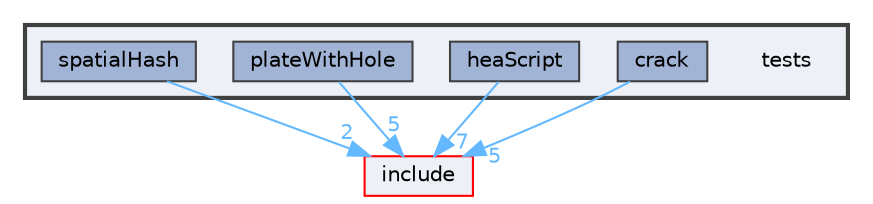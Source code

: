 digraph "tests"
{
 // LATEX_PDF_SIZE
  bgcolor="transparent";
  edge [fontname=Helvetica,fontsize=10,labelfontname=Helvetica,labelfontsize=10];
  node [fontname=Helvetica,fontsize=10,shape=box,height=0.2,width=0.4];
  compound=true
  subgraph clusterdir_59425e443f801f1f2fd8bbe4959a3ccf {
    graph [ bgcolor="#edf0f7", pencolor="grey25", label="", fontname=Helvetica,fontsize=10 style="filled,bold", URL="dir_59425e443f801f1f2fd8bbe4959a3ccf.html",tooltip=""]
    dir_59425e443f801f1f2fd8bbe4959a3ccf [shape=plaintext, label="tests"];
  dir_c88334923ab70e081791978597be9071 [label="crack", fillcolor="#a2b4d6", color="grey25", style="filled", URL="dir_c88334923ab70e081791978597be9071.html",tooltip=""];
  dir_9bbb5d11c1ec435a78a8557d0dfe46b2 [label="heaScript", fillcolor="#a2b4d6", color="grey25", style="filled", URL="dir_9bbb5d11c1ec435a78a8557d0dfe46b2.html",tooltip=""];
  dir_8a8706d1b6c68aefc05c7da1652a7075 [label="plateWithHole", fillcolor="#a2b4d6", color="grey25", style="filled", URL="dir_8a8706d1b6c68aefc05c7da1652a7075.html",tooltip=""];
  dir_babaf11e685d0a339aa50743876a1348 [label="spatialHash", fillcolor="#a2b4d6", color="grey25", style="filled", URL="dir_babaf11e685d0a339aa50743876a1348.html",tooltip=""];
  }
  dir_d44c64559bbebec7f509842c48db8b23 [label="include", fillcolor="#edf0f7", color="red", style="filled", URL="dir_d44c64559bbebec7f509842c48db8b23.html",tooltip=""];
  dir_c88334923ab70e081791978597be9071->dir_d44c64559bbebec7f509842c48db8b23 [headlabel="5", labeldistance=1.5 headhref="dir_000000_000002.html" href="dir_000000_000002.html" color="steelblue1" fontcolor="steelblue1"];
  dir_9bbb5d11c1ec435a78a8557d0dfe46b2->dir_d44c64559bbebec7f509842c48db8b23 [headlabel="7", labeldistance=1.5 headhref="dir_000001_000002.html" href="dir_000001_000002.html" color="steelblue1" fontcolor="steelblue1"];
  dir_8a8706d1b6c68aefc05c7da1652a7075->dir_d44c64559bbebec7f509842c48db8b23 [headlabel="5", labeldistance=1.5 headhref="dir_000004_000002.html" href="dir_000004_000002.html" color="steelblue1" fontcolor="steelblue1"];
  dir_babaf11e685d0a339aa50743876a1348->dir_d44c64559bbebec7f509842c48db8b23 [headlabel="2", labeldistance=1.5 headhref="dir_000005_000002.html" href="dir_000005_000002.html" color="steelblue1" fontcolor="steelblue1"];
}
